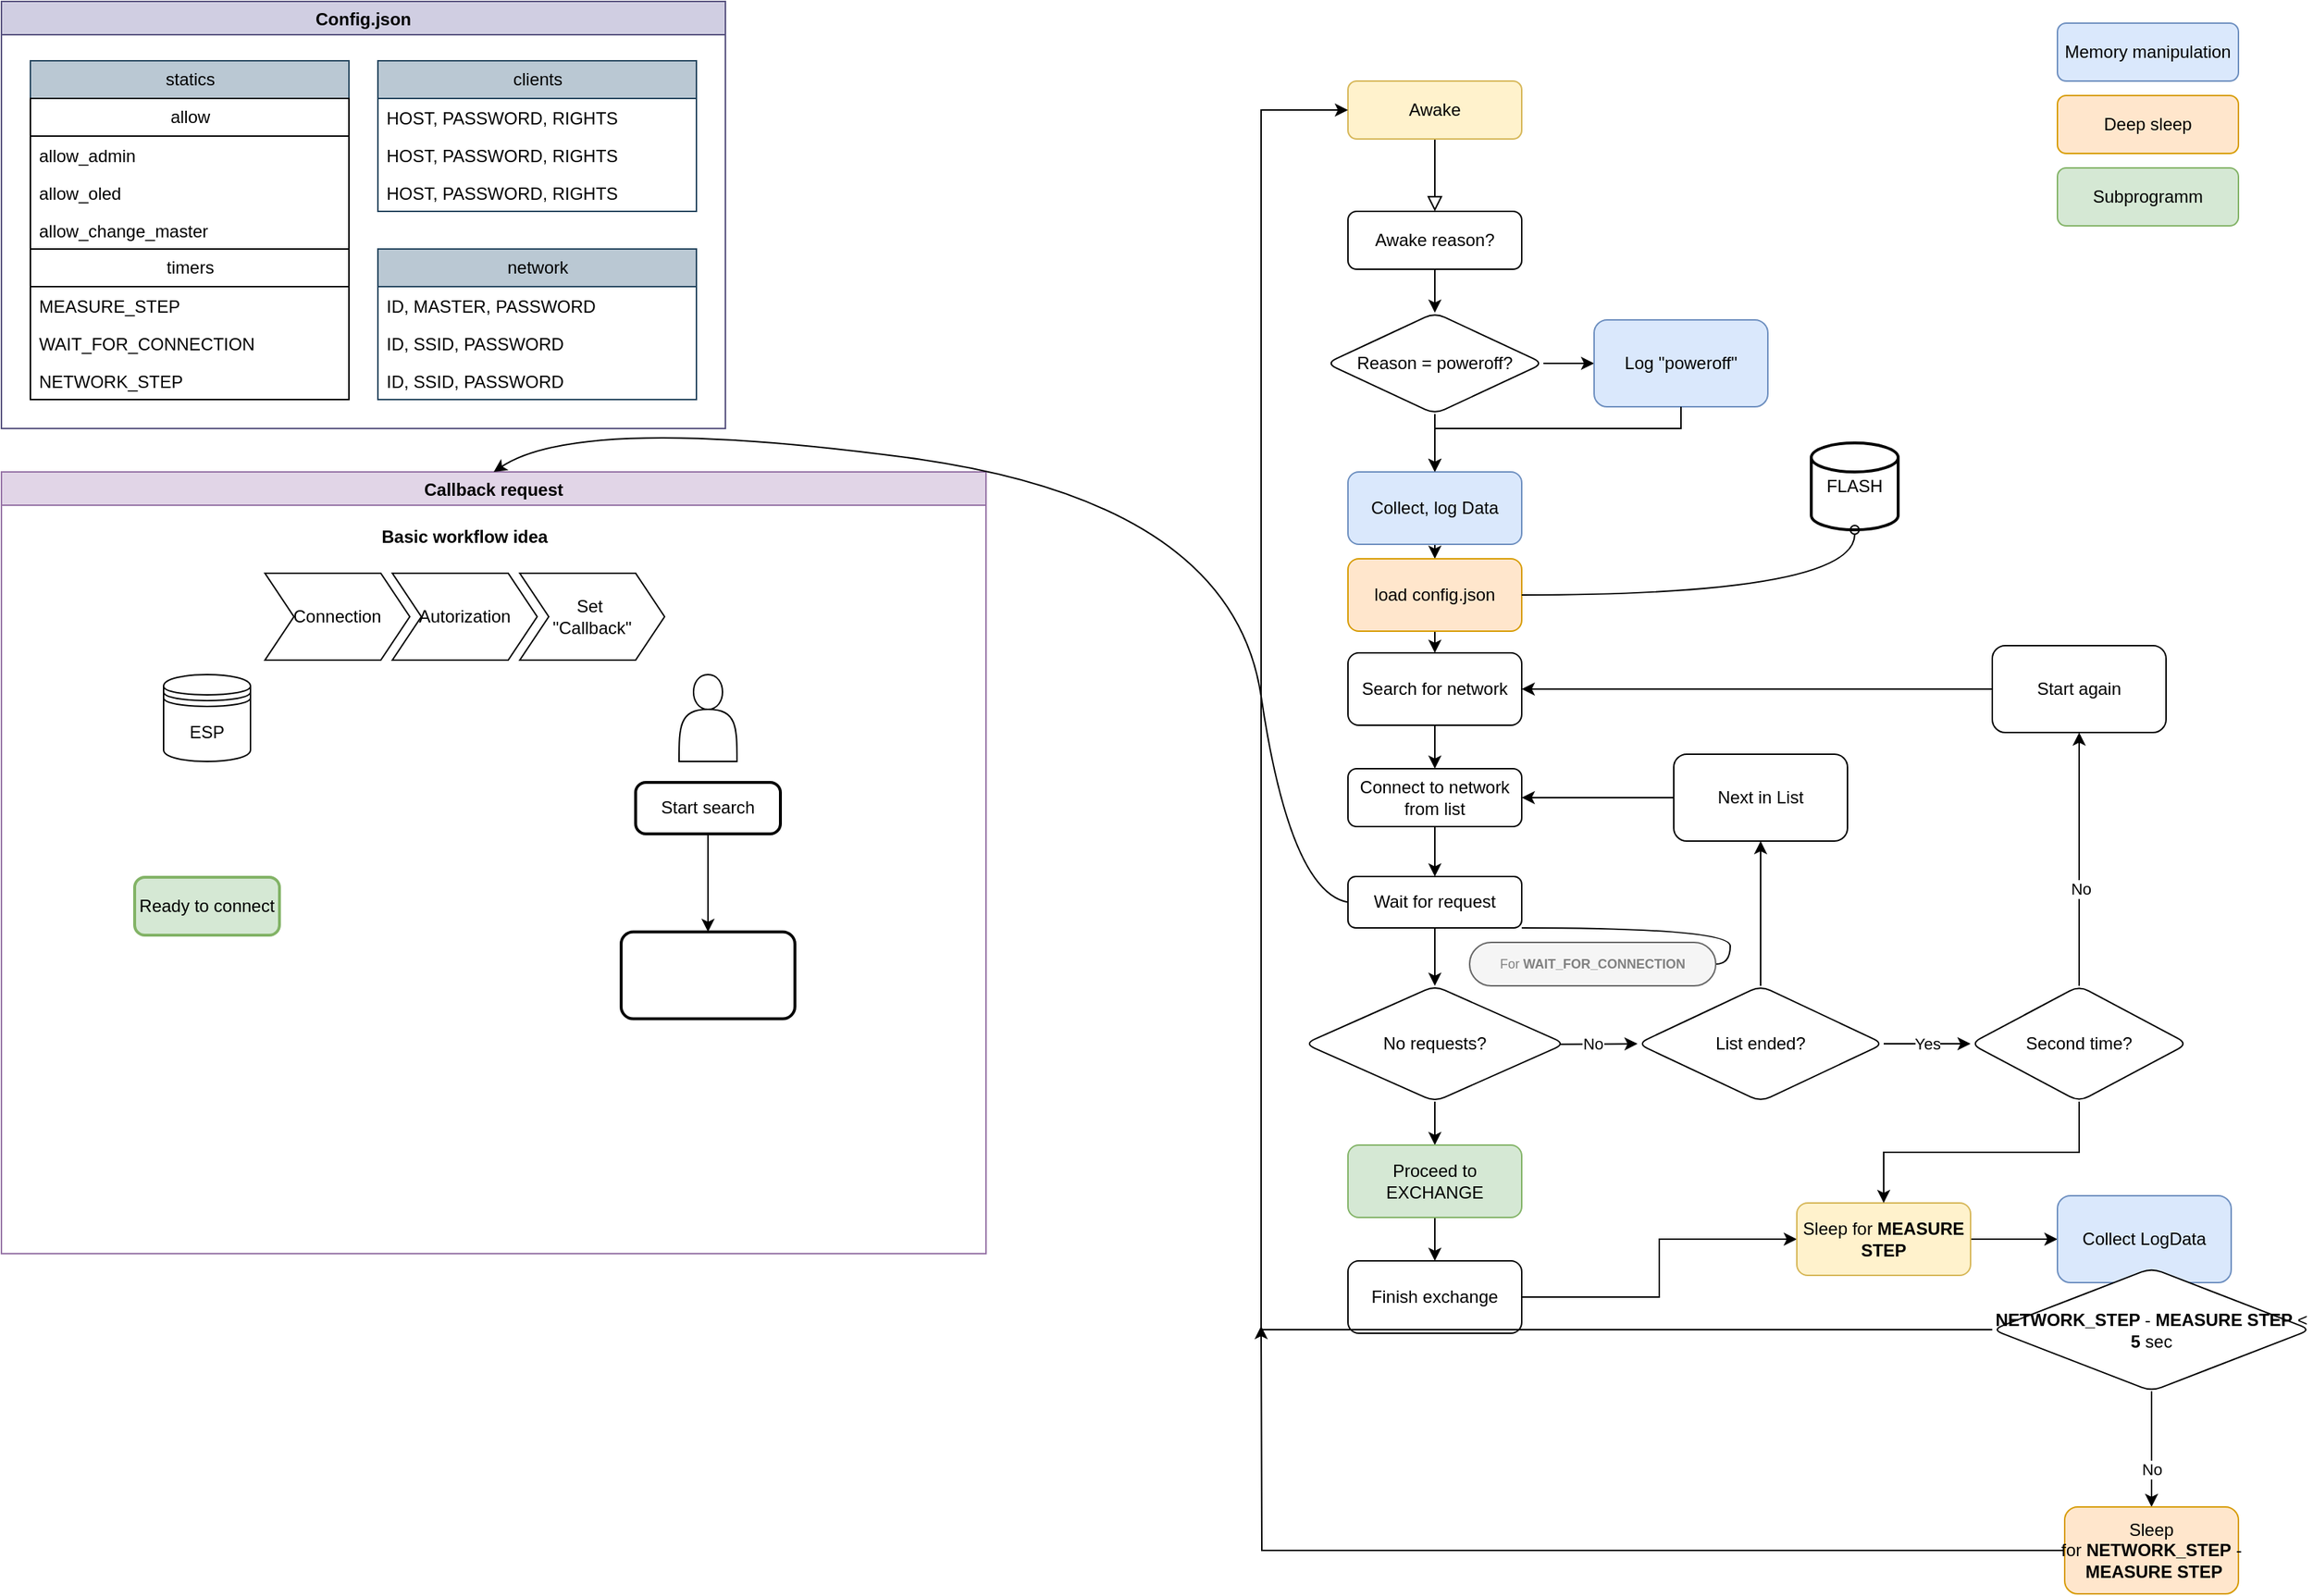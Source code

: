 <mxfile version="24.7.8">
  <diagram id="C5RBs43oDa-KdzZeNtuy" name="Page-1">
    <mxGraphModel dx="2115" dy="762" grid="1" gridSize="10" guides="1" tooltips="1" connect="1" arrows="1" fold="1" page="1" pageScale="1" pageWidth="827" pageHeight="1169" math="0" shadow="0">
      <root>
        <mxCell id="WIyWlLk6GJQsqaUBKTNV-0" />
        <mxCell id="WIyWlLk6GJQsqaUBKTNV-1" parent="WIyWlLk6GJQsqaUBKTNV-0" />
        <mxCell id="WIyWlLk6GJQsqaUBKTNV-2" value="" style="rounded=0;html=1;jettySize=auto;orthogonalLoop=1;fontSize=11;endArrow=block;endFill=0;endSize=8;strokeWidth=1;shadow=0;labelBackgroundColor=none;edgeStyle=orthogonalEdgeStyle;" parent="WIyWlLk6GJQsqaUBKTNV-1" source="WIyWlLk6GJQsqaUBKTNV-3" edge="1">
          <mxGeometry relative="1" as="geometry">
            <mxPoint x="220" y="170" as="targetPoint" />
          </mxGeometry>
        </mxCell>
        <mxCell id="WIyWlLk6GJQsqaUBKTNV-3" value="Awake" style="rounded=1;whiteSpace=wrap;html=1;fontSize=12;glass=0;strokeWidth=1;shadow=0;fillColor=#fff2cc;strokeColor=#d6b656;" parent="WIyWlLk6GJQsqaUBKTNV-1" vertex="1">
          <mxGeometry x="160" y="80" width="120" height="40" as="geometry" />
        </mxCell>
        <mxCell id="w09JISdS2XsOrVuGE6zS-7" value="" style="edgeStyle=orthogonalEdgeStyle;rounded=0;orthogonalLoop=1;jettySize=auto;html=1;" edge="1" parent="WIyWlLk6GJQsqaUBKTNV-1" source="w09JISdS2XsOrVuGE6zS-3" target="w09JISdS2XsOrVuGE6zS-6">
          <mxGeometry relative="1" as="geometry" />
        </mxCell>
        <mxCell id="w09JISdS2XsOrVuGE6zS-3" value="Awake reason?" style="whiteSpace=wrap;html=1;rounded=1;" vertex="1" parent="WIyWlLk6GJQsqaUBKTNV-1">
          <mxGeometry x="160" y="170" width="120" height="40" as="geometry" />
        </mxCell>
        <mxCell id="w09JISdS2XsOrVuGE6zS-9" value="" style="edgeStyle=orthogonalEdgeStyle;rounded=0;orthogonalLoop=1;jettySize=auto;html=1;" edge="1" parent="WIyWlLk6GJQsqaUBKTNV-1" source="w09JISdS2XsOrVuGE6zS-6" target="w09JISdS2XsOrVuGE6zS-8">
          <mxGeometry relative="1" as="geometry" />
        </mxCell>
        <mxCell id="w09JISdS2XsOrVuGE6zS-11" value="" style="edgeStyle=orthogonalEdgeStyle;rounded=0;orthogonalLoop=1;jettySize=auto;html=1;" edge="1" parent="WIyWlLk6GJQsqaUBKTNV-1" source="w09JISdS2XsOrVuGE6zS-6" target="w09JISdS2XsOrVuGE6zS-10">
          <mxGeometry relative="1" as="geometry" />
        </mxCell>
        <mxCell id="w09JISdS2XsOrVuGE6zS-6" value="Reason = poweroff?" style="rhombus;whiteSpace=wrap;html=1;rounded=1;arcSize=15;" vertex="1" parent="WIyWlLk6GJQsqaUBKTNV-1">
          <mxGeometry x="145" y="240" width="150" height="70" as="geometry" />
        </mxCell>
        <mxCell id="w09JISdS2XsOrVuGE6zS-8" value="Log &quot;poweroff&quot;" style="whiteSpace=wrap;html=1;rounded=1;arcSize=15;fillColor=#dae8fc;strokeColor=#6c8ebf;" vertex="1" parent="WIyWlLk6GJQsqaUBKTNV-1">
          <mxGeometry x="330" y="245" width="120" height="60" as="geometry" />
        </mxCell>
        <mxCell id="w09JISdS2XsOrVuGE6zS-105" style="edgeStyle=orthogonalEdgeStyle;rounded=0;orthogonalLoop=1;jettySize=auto;html=1;exitX=0.5;exitY=1;exitDx=0;exitDy=0;entryX=0.5;entryY=0;entryDx=0;entryDy=0;" edge="1" parent="WIyWlLk6GJQsqaUBKTNV-1" source="w09JISdS2XsOrVuGE6zS-10" target="w09JISdS2XsOrVuGE6zS-104">
          <mxGeometry relative="1" as="geometry" />
        </mxCell>
        <mxCell id="w09JISdS2XsOrVuGE6zS-10" value="Collect, log Data" style="whiteSpace=wrap;html=1;rounded=1;arcSize=15;fillColor=#dae8fc;strokeColor=#6c8ebf;" vertex="1" parent="WIyWlLk6GJQsqaUBKTNV-1">
          <mxGeometry x="160" y="350" width="120" height="50" as="geometry" />
        </mxCell>
        <mxCell id="w09JISdS2XsOrVuGE6zS-12" value="" style="endArrow=classic;html=1;rounded=0;entryX=0.5;entryY=0;entryDx=0;entryDy=0;exitX=0.5;exitY=1;exitDx=0;exitDy=0;" edge="1" parent="WIyWlLk6GJQsqaUBKTNV-1" source="w09JISdS2XsOrVuGE6zS-8" target="w09JISdS2XsOrVuGE6zS-10">
          <mxGeometry width="50" height="50" relative="1" as="geometry">
            <mxPoint x="450" y="310" as="sourcePoint" />
            <mxPoint x="500" y="355" as="targetPoint" />
            <Array as="points">
              <mxPoint x="390" y="320" />
              <mxPoint x="220" y="320" />
            </Array>
          </mxGeometry>
        </mxCell>
        <mxCell id="w09JISdS2XsOrVuGE6zS-17" value="" style="edgeStyle=orthogonalEdgeStyle;rounded=0;orthogonalLoop=1;jettySize=auto;html=1;" edge="1" parent="WIyWlLk6GJQsqaUBKTNV-1" source="w09JISdS2XsOrVuGE6zS-13" target="w09JISdS2XsOrVuGE6zS-16">
          <mxGeometry relative="1" as="geometry" />
        </mxCell>
        <mxCell id="w09JISdS2XsOrVuGE6zS-13" value="Search for network" style="whiteSpace=wrap;html=1;rounded=1;arcSize=15;" vertex="1" parent="WIyWlLk6GJQsqaUBKTNV-1">
          <mxGeometry x="160" y="475" width="120" height="50" as="geometry" />
        </mxCell>
        <mxCell id="w09JISdS2XsOrVuGE6zS-19" value="" style="edgeStyle=orthogonalEdgeStyle;rounded=0;orthogonalLoop=1;jettySize=auto;html=1;" edge="1" parent="WIyWlLk6GJQsqaUBKTNV-1" source="w09JISdS2XsOrVuGE6zS-16" target="w09JISdS2XsOrVuGE6zS-18">
          <mxGeometry relative="1" as="geometry" />
        </mxCell>
        <mxCell id="w09JISdS2XsOrVuGE6zS-16" value="Connect to network from list" style="whiteSpace=wrap;html=1;rounded=1;arcSize=15;" vertex="1" parent="WIyWlLk6GJQsqaUBKTNV-1">
          <mxGeometry x="160" y="555" width="120" height="40" as="geometry" />
        </mxCell>
        <mxCell id="w09JISdS2XsOrVuGE6zS-21" value="" style="edgeStyle=orthogonalEdgeStyle;rounded=0;orthogonalLoop=1;jettySize=auto;html=1;" edge="1" parent="WIyWlLk6GJQsqaUBKTNV-1" source="w09JISdS2XsOrVuGE6zS-18">
          <mxGeometry relative="1" as="geometry">
            <mxPoint x="220" y="705" as="targetPoint" />
          </mxGeometry>
        </mxCell>
        <mxCell id="w09JISdS2XsOrVuGE6zS-18" value="Wait for request" style="whiteSpace=wrap;html=1;rounded=1;arcSize=15;" vertex="1" parent="WIyWlLk6GJQsqaUBKTNV-1">
          <mxGeometry x="160" y="629.5" width="120" height="35.5" as="geometry" />
        </mxCell>
        <mxCell id="w09JISdS2XsOrVuGE6zS-23" value="" style="edgeStyle=orthogonalEdgeStyle;rounded=0;orthogonalLoop=1;jettySize=auto;html=1;exitX=0.976;exitY=0.504;exitDx=0;exitDy=0;exitPerimeter=0;" edge="1" parent="WIyWlLk6GJQsqaUBKTNV-1" source="w09JISdS2XsOrVuGE6zS-20" target="w09JISdS2XsOrVuGE6zS-22">
          <mxGeometry relative="1" as="geometry">
            <mxPoint x="310" y="745" as="sourcePoint" />
          </mxGeometry>
        </mxCell>
        <mxCell id="w09JISdS2XsOrVuGE6zS-28" value="No" style="edgeLabel;html=1;align=center;verticalAlign=middle;resizable=0;points=[];" vertex="1" connectable="0" parent="w09JISdS2XsOrVuGE6zS-23">
          <mxGeometry x="0.4" y="-3" relative="1" as="geometry">
            <mxPoint x="-15" y="-3" as="offset" />
          </mxGeometry>
        </mxCell>
        <mxCell id="w09JISdS2XsOrVuGE6zS-30" value="" style="edgeStyle=orthogonalEdgeStyle;rounded=0;orthogonalLoop=1;jettySize=auto;html=1;exitX=0.5;exitY=1;exitDx=0;exitDy=0;" edge="1" parent="WIyWlLk6GJQsqaUBKTNV-1" source="w09JISdS2XsOrVuGE6zS-20" target="w09JISdS2XsOrVuGE6zS-29">
          <mxGeometry relative="1" as="geometry">
            <mxPoint x="220.091" y="784.96" as="sourcePoint" />
          </mxGeometry>
        </mxCell>
        <mxCell id="w09JISdS2XsOrVuGE6zS-20" value="No requests?" style="rhombus;whiteSpace=wrap;html=1;rounded=1;arcSize=15;" vertex="1" parent="WIyWlLk6GJQsqaUBKTNV-1">
          <mxGeometry x="130" y="705" width="180" height="80" as="geometry" />
        </mxCell>
        <mxCell id="w09JISdS2XsOrVuGE6zS-38" value="" style="edgeStyle=orthogonalEdgeStyle;rounded=0;orthogonalLoop=1;jettySize=auto;html=1;" edge="1" parent="WIyWlLk6GJQsqaUBKTNV-1" source="w09JISdS2XsOrVuGE6zS-22" target="w09JISdS2XsOrVuGE6zS-37">
          <mxGeometry relative="1" as="geometry" />
        </mxCell>
        <mxCell id="w09JISdS2XsOrVuGE6zS-44" value="Yes" style="edgeLabel;html=1;align=center;verticalAlign=middle;resizable=0;points=[];" vertex="1" connectable="0" parent="w09JISdS2XsOrVuGE6zS-38">
          <mxGeometry x="0.156" y="-1" relative="1" as="geometry">
            <mxPoint x="-5" y="-1" as="offset" />
          </mxGeometry>
        </mxCell>
        <mxCell id="w09JISdS2XsOrVuGE6zS-103" style="edgeStyle=orthogonalEdgeStyle;rounded=0;orthogonalLoop=1;jettySize=auto;html=1;exitX=0.5;exitY=0;exitDx=0;exitDy=0;entryX=0.5;entryY=1;entryDx=0;entryDy=0;" edge="1" parent="WIyWlLk6GJQsqaUBKTNV-1" source="w09JISdS2XsOrVuGE6zS-22" target="w09JISdS2XsOrVuGE6zS-24">
          <mxGeometry relative="1" as="geometry" />
        </mxCell>
        <mxCell id="w09JISdS2XsOrVuGE6zS-22" value="List ended?" style="rhombus;whiteSpace=wrap;html=1;rounded=1;arcSize=15;" vertex="1" parent="WIyWlLk6GJQsqaUBKTNV-1">
          <mxGeometry x="360" y="705" width="170" height="80" as="geometry" />
        </mxCell>
        <mxCell id="w09JISdS2XsOrVuGE6zS-26" value="" style="edgeStyle=orthogonalEdgeStyle;rounded=0;orthogonalLoop=1;jettySize=auto;html=1;" edge="1" parent="WIyWlLk6GJQsqaUBKTNV-1" source="w09JISdS2XsOrVuGE6zS-24" target="w09JISdS2XsOrVuGE6zS-16">
          <mxGeometry relative="1" as="geometry" />
        </mxCell>
        <mxCell id="w09JISdS2XsOrVuGE6zS-24" value="Next in List" style="whiteSpace=wrap;html=1;rounded=1;arcSize=15;" vertex="1" parent="WIyWlLk6GJQsqaUBKTNV-1">
          <mxGeometry x="385" y="545" width="120" height="60" as="geometry" />
        </mxCell>
        <mxCell id="w09JISdS2XsOrVuGE6zS-34" value="" style="edgeStyle=orthogonalEdgeStyle;rounded=0;orthogonalLoop=1;jettySize=auto;html=1;" edge="1" parent="WIyWlLk6GJQsqaUBKTNV-1" source="w09JISdS2XsOrVuGE6zS-29" target="w09JISdS2XsOrVuGE6zS-33">
          <mxGeometry relative="1" as="geometry" />
        </mxCell>
        <mxCell id="w09JISdS2XsOrVuGE6zS-29" value="Proceed to EXCHANGE" style="whiteSpace=wrap;html=1;rounded=1;arcSize=15;fillColor=#d5e8d4;strokeColor=#82b366;shadow=0;glass=0;" vertex="1" parent="WIyWlLk6GJQsqaUBKTNV-1">
          <mxGeometry x="160" y="815" width="120" height="50" as="geometry" />
        </mxCell>
        <mxCell id="w09JISdS2XsOrVuGE6zS-36" value="" style="edgeStyle=orthogonalEdgeStyle;rounded=0;orthogonalLoop=1;jettySize=auto;html=1;" edge="1" parent="WIyWlLk6GJQsqaUBKTNV-1" source="w09JISdS2XsOrVuGE6zS-33" target="w09JISdS2XsOrVuGE6zS-35">
          <mxGeometry relative="1" as="geometry" />
        </mxCell>
        <mxCell id="w09JISdS2XsOrVuGE6zS-33" value="Finish exchange" style="whiteSpace=wrap;html=1;rounded=1;arcSize=15;shadow=0;glass=0;" vertex="1" parent="WIyWlLk6GJQsqaUBKTNV-1">
          <mxGeometry x="160" y="895" width="120" height="50" as="geometry" />
        </mxCell>
        <mxCell id="w09JISdS2XsOrVuGE6zS-50" value="" style="edgeStyle=orthogonalEdgeStyle;rounded=0;orthogonalLoop=1;jettySize=auto;html=1;" edge="1" parent="WIyWlLk6GJQsqaUBKTNV-1" source="w09JISdS2XsOrVuGE6zS-35" target="w09JISdS2XsOrVuGE6zS-49">
          <mxGeometry relative="1" as="geometry" />
        </mxCell>
        <mxCell id="w09JISdS2XsOrVuGE6zS-35" value="Sleep for &lt;b&gt;MEASURE STEP&lt;/b&gt;" style="whiteSpace=wrap;html=1;rounded=1;arcSize=15;shadow=0;glass=0;fillColor=#fff2cc;strokeColor=#d6b656;" vertex="1" parent="WIyWlLk6GJQsqaUBKTNV-1">
          <mxGeometry x="470" y="855" width="120" height="50" as="geometry" />
        </mxCell>
        <mxCell id="w09JISdS2XsOrVuGE6zS-41" value="" style="edgeStyle=orthogonalEdgeStyle;rounded=0;orthogonalLoop=1;jettySize=auto;html=1;" edge="1" parent="WIyWlLk6GJQsqaUBKTNV-1" source="w09JISdS2XsOrVuGE6zS-37" target="w09JISdS2XsOrVuGE6zS-40">
          <mxGeometry relative="1" as="geometry" />
        </mxCell>
        <mxCell id="w09JISdS2XsOrVuGE6zS-43" value="No" style="edgeLabel;html=1;align=center;verticalAlign=middle;resizable=0;points=[];" vertex="1" connectable="0" parent="w09JISdS2XsOrVuGE6zS-41">
          <mxGeometry x="-0.234" y="-1" relative="1" as="geometry">
            <mxPoint as="offset" />
          </mxGeometry>
        </mxCell>
        <mxCell id="w09JISdS2XsOrVuGE6zS-48" value="" style="edgeStyle=orthogonalEdgeStyle;rounded=0;orthogonalLoop=1;jettySize=auto;html=1;" edge="1" parent="WIyWlLk6GJQsqaUBKTNV-1" source="w09JISdS2XsOrVuGE6zS-37" target="w09JISdS2XsOrVuGE6zS-35">
          <mxGeometry relative="1" as="geometry" />
        </mxCell>
        <mxCell id="w09JISdS2XsOrVuGE6zS-37" value="Second time?" style="rhombus;whiteSpace=wrap;html=1;rounded=1;arcSize=15;" vertex="1" parent="WIyWlLk6GJQsqaUBKTNV-1">
          <mxGeometry x="590" y="705" width="150" height="80" as="geometry" />
        </mxCell>
        <mxCell id="w09JISdS2XsOrVuGE6zS-42" style="edgeStyle=orthogonalEdgeStyle;rounded=0;orthogonalLoop=1;jettySize=auto;html=1;entryX=1;entryY=0.5;entryDx=0;entryDy=0;" edge="1" parent="WIyWlLk6GJQsqaUBKTNV-1" source="w09JISdS2XsOrVuGE6zS-40" target="w09JISdS2XsOrVuGE6zS-13">
          <mxGeometry relative="1" as="geometry" />
        </mxCell>
        <mxCell id="w09JISdS2XsOrVuGE6zS-40" value="Start again" style="whiteSpace=wrap;html=1;rounded=1;arcSize=15;" vertex="1" parent="WIyWlLk6GJQsqaUBKTNV-1">
          <mxGeometry x="605" y="470" width="120" height="60" as="geometry" />
        </mxCell>
        <mxCell id="w09JISdS2XsOrVuGE6zS-52" value="" style="edgeStyle=orthogonalEdgeStyle;rounded=0;orthogonalLoop=1;jettySize=auto;html=1;" edge="1" parent="WIyWlLk6GJQsqaUBKTNV-1" source="w09JISdS2XsOrVuGE6zS-49">
          <mxGeometry relative="1" as="geometry">
            <mxPoint x="715.0" y="945" as="targetPoint" />
          </mxGeometry>
        </mxCell>
        <mxCell id="w09JISdS2XsOrVuGE6zS-49" value="Collect LogData" style="whiteSpace=wrap;html=1;fillColor=#dae8fc;strokeColor=#6c8ebf;rounded=1;arcSize=15;shadow=0;glass=0;" vertex="1" parent="WIyWlLk6GJQsqaUBKTNV-1">
          <mxGeometry x="650" y="850" width="120" height="60" as="geometry" />
        </mxCell>
        <mxCell id="w09JISdS2XsOrVuGE6zS-54" value="" style="edgeStyle=orthogonalEdgeStyle;rounded=0;orthogonalLoop=1;jettySize=auto;html=1;exitX=0.5;exitY=1;exitDx=0;exitDy=0;" edge="1" parent="WIyWlLk6GJQsqaUBKTNV-1" source="w09JISdS2XsOrVuGE6zS-51" target="w09JISdS2XsOrVuGE6zS-53">
          <mxGeometry relative="1" as="geometry">
            <mxPoint x="715.0" y="1030" as="sourcePoint" />
          </mxGeometry>
        </mxCell>
        <mxCell id="w09JISdS2XsOrVuGE6zS-55" value="No" style="edgeLabel;html=1;align=center;verticalAlign=middle;resizable=0;points=[];" vertex="1" connectable="0" parent="w09JISdS2XsOrVuGE6zS-54">
          <mxGeometry x="0.652" y="1" relative="1" as="geometry">
            <mxPoint x="-1" y="-12" as="offset" />
          </mxGeometry>
        </mxCell>
        <mxCell id="w09JISdS2XsOrVuGE6zS-56" style="edgeStyle=orthogonalEdgeStyle;rounded=0;orthogonalLoop=1;jettySize=auto;html=1;exitX=0;exitY=0.5;exitDx=0;exitDy=0;entryX=0;entryY=0.5;entryDx=0;entryDy=0;" edge="1" parent="WIyWlLk6GJQsqaUBKTNV-1" source="w09JISdS2XsOrVuGE6zS-51" target="WIyWlLk6GJQsqaUBKTNV-3">
          <mxGeometry relative="1" as="geometry">
            <Array as="points">
              <mxPoint x="100" y="942" />
              <mxPoint x="100" y="100" />
            </Array>
          </mxGeometry>
        </mxCell>
        <mxCell id="w09JISdS2XsOrVuGE6zS-51" value="&lt;b&gt;NETWORK_STEP &lt;/b&gt;-&amp;nbsp;&lt;b&gt;MEASURE STEP&lt;/b&gt; &amp;lt; &lt;b&gt;5 &lt;/b&gt;sec" style="rhombus;whiteSpace=wrap;html=1;rounded=1;arcSize=15;shadow=0;glass=0;" vertex="1" parent="WIyWlLk6GJQsqaUBKTNV-1">
          <mxGeometry x="605" y="900" width="220" height="85" as="geometry" />
        </mxCell>
        <mxCell id="w09JISdS2XsOrVuGE6zS-57" style="edgeStyle=orthogonalEdgeStyle;rounded=0;orthogonalLoop=1;jettySize=auto;html=1;exitX=0;exitY=0.5;exitDx=0;exitDy=0;" edge="1" parent="WIyWlLk6GJQsqaUBKTNV-1" source="w09JISdS2XsOrVuGE6zS-53">
          <mxGeometry relative="1" as="geometry">
            <mxPoint x="100" y="940" as="targetPoint" />
          </mxGeometry>
        </mxCell>
        <mxCell id="w09JISdS2XsOrVuGE6zS-53" value="Sleep for&amp;nbsp;&lt;b&gt;NETWORK_STEP&amp;nbsp;&lt;/b&gt;-&amp;nbsp;&lt;b&gt;MEASURE STEP&lt;/b&gt;" style="whiteSpace=wrap;html=1;rounded=1;arcSize=15;shadow=0;glass=0;fillColor=#ffe6cc;strokeColor=#d79b00;" vertex="1" parent="WIyWlLk6GJQsqaUBKTNV-1">
          <mxGeometry x="655" y="1065" width="120" height="60" as="geometry" />
        </mxCell>
        <mxCell id="w09JISdS2XsOrVuGE6zS-58" value="Memory manipulation" style="rounded=1;whiteSpace=wrap;html=1;fillColor=#dae8fc;strokeColor=#6c8ebf;" vertex="1" parent="WIyWlLk6GJQsqaUBKTNV-1">
          <mxGeometry x="650" y="40" width="125" height="40" as="geometry" />
        </mxCell>
        <mxCell id="w09JISdS2XsOrVuGE6zS-60" value="Deep sleep" style="rounded=1;whiteSpace=wrap;html=1;fillColor=#ffe6cc;strokeColor=#d79b00;" vertex="1" parent="WIyWlLk6GJQsqaUBKTNV-1">
          <mxGeometry x="650" y="90" width="125" height="40" as="geometry" />
        </mxCell>
        <mxCell id="w09JISdS2XsOrVuGE6zS-61" value="Subprogramm" style="rounded=1;whiteSpace=wrap;html=1;fillColor=#d5e8d4;strokeColor=#82b366;" vertex="1" parent="WIyWlLk6GJQsqaUBKTNV-1">
          <mxGeometry x="650" y="140" width="125" height="40" as="geometry" />
        </mxCell>
        <mxCell id="w09JISdS2XsOrVuGE6zS-74" value="Callback request" style="swimlane;fillColor=#e1d5e7;strokeColor=#9673a6;" vertex="1" parent="WIyWlLk6GJQsqaUBKTNV-1">
          <mxGeometry x="-770" y="350" width="680" height="540" as="geometry">
            <mxRectangle x="-770" y="350" width="120" height="30" as="alternateBounds" />
          </mxGeometry>
        </mxCell>
        <mxCell id="w09JISdS2XsOrVuGE6zS-75" value="" style="shape=actor;whiteSpace=wrap;html=1;" vertex="1" parent="w09JISdS2XsOrVuGE6zS-74">
          <mxGeometry x="468" y="140" width="40" height="60" as="geometry" />
        </mxCell>
        <mxCell id="w09JISdS2XsOrVuGE6zS-76" value="ESP" style="shape=datastore;whiteSpace=wrap;html=1;" vertex="1" parent="w09JISdS2XsOrVuGE6zS-74">
          <mxGeometry x="112" y="140" width="60" height="60" as="geometry" />
        </mxCell>
        <mxCell id="w09JISdS2XsOrVuGE6zS-107" value="Basic workflow idea" style="swimlane;childLayout=stackLayout;horizontal=1;fillColor=none;horizontalStack=1;resizeParent=1;resizeParentMax=0;resizeLast=0;collapsible=0;strokeColor=none;stackBorder=10;stackSpacing=-12;resizable=1;align=center;points=[];whiteSpace=wrap;html=1;startSize=30;" vertex="1" parent="w09JISdS2XsOrVuGE6zS-74">
          <mxGeometry x="172" y="30" width="296" height="110" as="geometry" />
        </mxCell>
        <mxCell id="w09JISdS2XsOrVuGE6zS-108" value="Connection" style="shape=step;perimeter=stepPerimeter;fixedSize=1;points=[];whiteSpace=wrap;html=1;" vertex="1" parent="w09JISdS2XsOrVuGE6zS-107">
          <mxGeometry x="10" y="40" width="100" height="60" as="geometry" />
        </mxCell>
        <mxCell id="w09JISdS2XsOrVuGE6zS-109" value="Autorization" style="shape=step;perimeter=stepPerimeter;fixedSize=1;points=[];whiteSpace=wrap;html=1;" vertex="1" parent="w09JISdS2XsOrVuGE6zS-107">
          <mxGeometry x="98" y="40" width="100" height="60" as="geometry" />
        </mxCell>
        <mxCell id="w09JISdS2XsOrVuGE6zS-110" value="Set&amp;nbsp;&lt;div&gt;&quot;Callback&quot;&lt;/div&gt;" style="shape=step;perimeter=stepPerimeter;fixedSize=1;points=[];align=center;whiteSpace=wrap;html=1;" vertex="1" parent="w09JISdS2XsOrVuGE6zS-107">
          <mxGeometry x="186" y="40" width="100" height="60" as="geometry" />
        </mxCell>
        <mxCell id="w09JISdS2XsOrVuGE6zS-126" value="Ready to connect" style="rounded=1;whiteSpace=wrap;html=1;absoluteArcSize=1;arcSize=14;strokeWidth=2;fillColor=#d5e8d4;strokeColor=#82b366;" vertex="1" parent="w09JISdS2XsOrVuGE6zS-74">
          <mxGeometry x="92" y="280" width="100" height="40" as="geometry" />
        </mxCell>
        <mxCell id="w09JISdS2XsOrVuGE6zS-133" value="" style="edgeStyle=orthogonalEdgeStyle;rounded=0;orthogonalLoop=1;jettySize=auto;html=1;fontFamily=Helvetica;fontSize=12;fontColor=default;" edge="1" parent="w09JISdS2XsOrVuGE6zS-74" source="w09JISdS2XsOrVuGE6zS-128" target="w09JISdS2XsOrVuGE6zS-132">
          <mxGeometry relative="1" as="geometry" />
        </mxCell>
        <mxCell id="w09JISdS2XsOrVuGE6zS-128" value="Start search" style="rounded=1;whiteSpace=wrap;html=1;absoluteArcSize=1;arcSize=14;strokeWidth=2;" vertex="1" parent="w09JISdS2XsOrVuGE6zS-74">
          <mxGeometry x="438" y="214.5" width="100" height="35.5" as="geometry" />
        </mxCell>
        <mxCell id="w09JISdS2XsOrVuGE6zS-132" value="" style="whiteSpace=wrap;html=1;rounded=1;arcSize=14;strokeWidth=2;" vertex="1" parent="w09JISdS2XsOrVuGE6zS-74">
          <mxGeometry x="428" y="317.75" width="120" height="60" as="geometry" />
        </mxCell>
        <mxCell id="w09JISdS2XsOrVuGE6zS-78" value="Config.json" style="swimlane;fillColor=#d0cee2;strokeColor=#56517e;" vertex="1" parent="WIyWlLk6GJQsqaUBKTNV-1">
          <mxGeometry x="-770" y="25" width="500" height="295" as="geometry">
            <mxRectangle x="-630" y="25" width="100" height="30" as="alternateBounds" />
          </mxGeometry>
        </mxCell>
        <mxCell id="w09JISdS2XsOrVuGE6zS-79" value="network" style="swimlane;fontStyle=0;childLayout=stackLayout;horizontal=1;startSize=26;fillColor=#bac8d3;horizontalStack=0;resizeParent=1;resizeParentMax=0;resizeLast=0;collapsible=1;marginBottom=0;html=1;strokeColor=#23445d;" vertex="1" parent="w09JISdS2XsOrVuGE6zS-78">
          <mxGeometry x="260" y="171" width="220" height="104" as="geometry" />
        </mxCell>
        <mxCell id="w09JISdS2XsOrVuGE6zS-80" value="ID, MASTER, PASSWORD&amp;nbsp;" style="text;strokeColor=none;fillColor=none;align=left;verticalAlign=top;spacingLeft=4;spacingRight=4;overflow=hidden;rotatable=0;points=[[0,0.5],[1,0.5]];portConstraint=eastwest;whiteSpace=wrap;html=1;" vertex="1" parent="w09JISdS2XsOrVuGE6zS-79">
          <mxGeometry y="26" width="220" height="26" as="geometry" />
        </mxCell>
        <mxCell id="w09JISdS2XsOrVuGE6zS-81" value="ID, SSID, PASSWORD" style="text;strokeColor=none;fillColor=none;align=left;verticalAlign=top;spacingLeft=4;spacingRight=4;overflow=hidden;rotatable=0;points=[[0,0.5],[1,0.5]];portConstraint=eastwest;whiteSpace=wrap;html=1;" vertex="1" parent="w09JISdS2XsOrVuGE6zS-79">
          <mxGeometry y="52" width="220" height="26" as="geometry" />
        </mxCell>
        <mxCell id="w09JISdS2XsOrVuGE6zS-82" value="ID, SSID, PASSWORD" style="text;strokeColor=none;fillColor=none;align=left;verticalAlign=top;spacingLeft=4;spacingRight=4;overflow=hidden;rotatable=0;points=[[0,0.5],[1,0.5]];portConstraint=eastwest;whiteSpace=wrap;html=1;" vertex="1" parent="w09JISdS2XsOrVuGE6zS-79">
          <mxGeometry y="78" width="220" height="26" as="geometry" />
        </mxCell>
        <mxCell id="w09JISdS2XsOrVuGE6zS-83" value="clients" style="swimlane;fontStyle=0;childLayout=stackLayout;horizontal=1;startSize=26;fillColor=#bac8d3;horizontalStack=0;resizeParent=1;resizeParentMax=0;resizeLast=0;collapsible=1;marginBottom=0;html=1;strokeColor=#23445d;" vertex="1" parent="w09JISdS2XsOrVuGE6zS-78">
          <mxGeometry x="260" y="41" width="220" height="104" as="geometry" />
        </mxCell>
        <mxCell id="w09JISdS2XsOrVuGE6zS-84" value="HOST, PASSWORD, RIGHTS" style="text;strokeColor=none;fillColor=none;align=left;verticalAlign=top;spacingLeft=4;spacingRight=4;overflow=hidden;rotatable=0;points=[[0,0.5],[1,0.5]];portConstraint=eastwest;whiteSpace=wrap;html=1;" vertex="1" parent="w09JISdS2XsOrVuGE6zS-83">
          <mxGeometry y="26" width="220" height="26" as="geometry" />
        </mxCell>
        <mxCell id="w09JISdS2XsOrVuGE6zS-85" value="HOST, PASSWORD, RIGHTS" style="text;strokeColor=none;fillColor=none;align=left;verticalAlign=top;spacingLeft=4;spacingRight=4;overflow=hidden;rotatable=0;points=[[0,0.5],[1,0.5]];portConstraint=eastwest;whiteSpace=wrap;html=1;" vertex="1" parent="w09JISdS2XsOrVuGE6zS-83">
          <mxGeometry y="52" width="220" height="26" as="geometry" />
        </mxCell>
        <mxCell id="w09JISdS2XsOrVuGE6zS-86" value="HOST, PASSWORD, RIGHTS" style="text;strokeColor=none;fillColor=none;align=left;verticalAlign=top;spacingLeft=4;spacingRight=4;overflow=hidden;rotatable=0;points=[[0,0.5],[1,0.5]];portConstraint=eastwest;whiteSpace=wrap;html=1;" vertex="1" parent="w09JISdS2XsOrVuGE6zS-83">
          <mxGeometry y="78" width="220" height="26" as="geometry" />
        </mxCell>
        <mxCell id="w09JISdS2XsOrVuGE6zS-87" value="statics" style="swimlane;fontStyle=0;childLayout=stackLayout;horizontal=1;startSize=26;fillColor=#bac8d3;horizontalStack=0;resizeParent=1;resizeParentMax=0;resizeLast=0;collapsible=1;marginBottom=0;html=1;strokeColor=#23445d;" vertex="1" parent="w09JISdS2XsOrVuGE6zS-78">
          <mxGeometry x="20" y="41" width="220" height="234" as="geometry" />
        </mxCell>
        <mxCell id="w09JISdS2XsOrVuGE6zS-95" value="allow" style="swimlane;fontStyle=0;childLayout=stackLayout;horizontal=1;startSize=26;fillColor=none;horizontalStack=0;resizeParent=1;resizeParentMax=0;resizeLast=0;collapsible=1;marginBottom=0;html=1;" vertex="1" parent="w09JISdS2XsOrVuGE6zS-87">
          <mxGeometry y="26" width="220" height="208" as="geometry" />
        </mxCell>
        <mxCell id="w09JISdS2XsOrVuGE6zS-96" value="allow_admin" style="text;strokeColor=none;fillColor=none;align=left;verticalAlign=top;spacingLeft=4;spacingRight=4;overflow=hidden;rotatable=0;points=[[0,0.5],[1,0.5]];portConstraint=eastwest;whiteSpace=wrap;html=1;" vertex="1" parent="w09JISdS2XsOrVuGE6zS-95">
          <mxGeometry y="26" width="220" height="26" as="geometry" />
        </mxCell>
        <mxCell id="w09JISdS2XsOrVuGE6zS-97" value="allow_oled" style="text;strokeColor=none;fillColor=none;align=left;verticalAlign=top;spacingLeft=4;spacingRight=4;overflow=hidden;rotatable=0;points=[[0,0.5],[1,0.5]];portConstraint=eastwest;whiteSpace=wrap;html=1;" vertex="1" parent="w09JISdS2XsOrVuGE6zS-95">
          <mxGeometry y="52" width="220" height="26" as="geometry" />
        </mxCell>
        <mxCell id="w09JISdS2XsOrVuGE6zS-98" value="allow_change_master" style="text;strokeColor=none;fillColor=none;align=left;verticalAlign=top;spacingLeft=4;spacingRight=4;overflow=hidden;rotatable=0;points=[[0,0.5],[1,0.5]];portConstraint=eastwest;whiteSpace=wrap;html=1;" vertex="1" parent="w09JISdS2XsOrVuGE6zS-95">
          <mxGeometry y="78" width="220" height="26" as="geometry" />
        </mxCell>
        <mxCell id="w09JISdS2XsOrVuGE6zS-91" value="timers" style="swimlane;fontStyle=0;childLayout=stackLayout;horizontal=1;startSize=26;fillColor=none;horizontalStack=0;resizeParent=1;resizeParentMax=0;resizeLast=0;collapsible=1;marginBottom=0;html=1;" vertex="1" parent="w09JISdS2XsOrVuGE6zS-95">
          <mxGeometry y="104" width="220" height="104" as="geometry" />
        </mxCell>
        <mxCell id="w09JISdS2XsOrVuGE6zS-92" value="MEASURE_STEP" style="text;strokeColor=none;fillColor=none;align=left;verticalAlign=top;spacingLeft=4;spacingRight=4;overflow=hidden;rotatable=0;points=[[0,0.5],[1,0.5]];portConstraint=eastwest;whiteSpace=wrap;html=1;" vertex="1" parent="w09JISdS2XsOrVuGE6zS-91">
          <mxGeometry y="26" width="220" height="26" as="geometry" />
        </mxCell>
        <mxCell id="w09JISdS2XsOrVuGE6zS-93" value="WAIT_FOR_CONNECTION" style="text;strokeColor=none;fillColor=none;align=left;verticalAlign=top;spacingLeft=4;spacingRight=4;overflow=hidden;rotatable=0;points=[[0,0.5],[1,0.5]];portConstraint=eastwest;whiteSpace=wrap;html=1;" vertex="1" parent="w09JISdS2XsOrVuGE6zS-91">
          <mxGeometry y="52" width="220" height="26" as="geometry" />
        </mxCell>
        <mxCell id="w09JISdS2XsOrVuGE6zS-94" value="NETWORK_STEP" style="text;strokeColor=none;fillColor=none;align=left;verticalAlign=top;spacingLeft=4;spacingRight=4;overflow=hidden;rotatable=0;points=[[0,0.5],[1,0.5]];portConstraint=eastwest;whiteSpace=wrap;html=1;" vertex="1" parent="w09JISdS2XsOrVuGE6zS-91">
          <mxGeometry y="78" width="220" height="26" as="geometry" />
        </mxCell>
        <mxCell id="w09JISdS2XsOrVuGE6zS-100" value="" style="edgeStyle=entityRelationEdgeStyle;startArrow=none;endArrow=none;segment=10;curved=1;sourcePerimeterSpacing=0;targetPerimeterSpacing=0;rounded=0;" edge="1" target="w09JISdS2XsOrVuGE6zS-99" parent="WIyWlLk6GJQsqaUBKTNV-1">
          <mxGeometry relative="1" as="geometry">
            <mxPoint x="280" y="665" as="sourcePoint" />
          </mxGeometry>
        </mxCell>
        <mxCell id="w09JISdS2XsOrVuGE6zS-99" value="For&lt;b style=&quot;font-size: 9px;&quot;&gt; WAIT_FOR_CONNECTION&lt;/b&gt;" style="whiteSpace=wrap;html=1;rounded=1;arcSize=50;align=center;verticalAlign=middle;strokeWidth=1;autosize=1;spacing=4;treeFolding=1;treeMoving=1;newEdgeStyle={&quot;edgeStyle&quot;:&quot;entityRelationEdgeStyle&quot;,&quot;startArrow&quot;:&quot;none&quot;,&quot;endArrow&quot;:&quot;none&quot;,&quot;segment&quot;:10,&quot;curved&quot;:1,&quot;sourcePerimeterSpacing&quot;:0,&quot;targetPerimeterSpacing&quot;:0};fillColor=#f5f5f5;fontColor=#333333;strokeColor=#666666;textOpacity=60;fontSize=9;" vertex="1" collapsed="1" parent="WIyWlLk6GJQsqaUBKTNV-1">
          <mxGeometry x="244" y="675" width="170" height="30" as="geometry" />
        </mxCell>
        <mxCell id="w09JISdS2XsOrVuGE6zS-106" style="edgeStyle=orthogonalEdgeStyle;rounded=0;orthogonalLoop=1;jettySize=auto;html=1;exitX=0.5;exitY=1;exitDx=0;exitDy=0;entryX=0.5;entryY=0;entryDx=0;entryDy=0;" edge="1" parent="WIyWlLk6GJQsqaUBKTNV-1" source="w09JISdS2XsOrVuGE6zS-104" target="w09JISdS2XsOrVuGE6zS-13">
          <mxGeometry relative="1" as="geometry" />
        </mxCell>
        <mxCell id="w09JISdS2XsOrVuGE6zS-104" value="load config.json" style="whiteSpace=wrap;html=1;rounded=1;arcSize=15;fillColor=#ffe6cc;strokeColor=#d79b00;" vertex="1" parent="WIyWlLk6GJQsqaUBKTNV-1">
          <mxGeometry x="160" y="410" width="120" height="50" as="geometry" />
        </mxCell>
        <mxCell id="w09JISdS2XsOrVuGE6zS-120" value="" style="curved=1;endArrow=classic;html=1;rounded=0;exitX=0;exitY=0.5;exitDx=0;exitDy=0;entryX=0.5;entryY=0;entryDx=0;entryDy=0;" edge="1" parent="WIyWlLk6GJQsqaUBKTNV-1" source="w09JISdS2XsOrVuGE6zS-18" target="w09JISdS2XsOrVuGE6zS-74">
          <mxGeometry width="50" height="50" relative="1" as="geometry">
            <mxPoint x="160" y="662.25" as="sourcePoint" />
            <mxPoint x="-450" y="365" as="targetPoint" />
            <Array as="points">
              <mxPoint x="120" y="640" />
              <mxPoint x="80" y="370" />
              <mxPoint x="-370" y="310" />
            </Array>
          </mxGeometry>
        </mxCell>
        <mxCell id="w09JISdS2XsOrVuGE6zS-122" value="FLASH" style="strokeWidth=2;html=1;shape=mxgraph.flowchart.database;whiteSpace=wrap;" vertex="1" parent="WIyWlLk6GJQsqaUBKTNV-1">
          <mxGeometry x="480" y="330" width="60" height="60" as="geometry" />
        </mxCell>
        <mxCell id="w09JISdS2XsOrVuGE6zS-123" style="edgeStyle=orthogonalEdgeStyle;rounded=0;orthogonalLoop=1;jettySize=auto;html=1;entryX=0.5;entryY=1;entryDx=0;entryDy=0;entryPerimeter=0;endArrow=oval;endFill=0;curved=1;" edge="1" parent="WIyWlLk6GJQsqaUBKTNV-1" source="w09JISdS2XsOrVuGE6zS-104" target="w09JISdS2XsOrVuGE6zS-122">
          <mxGeometry relative="1" as="geometry" />
        </mxCell>
      </root>
    </mxGraphModel>
  </diagram>
</mxfile>
